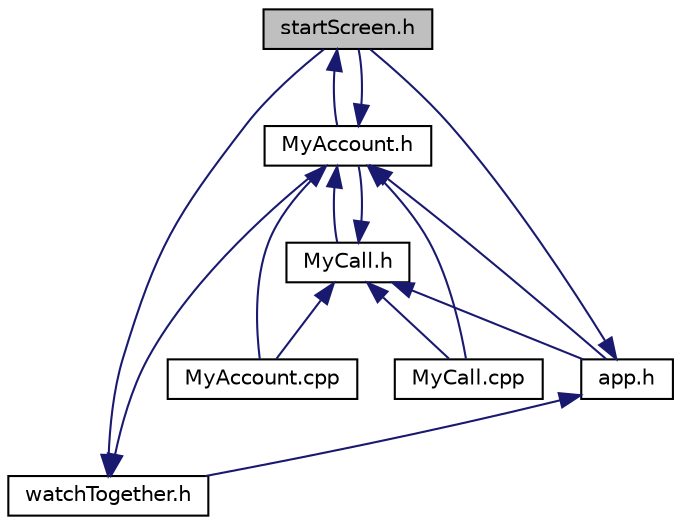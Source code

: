 digraph "startScreen.h"
{
 // LATEX_PDF_SIZE
  edge [fontname="Helvetica",fontsize="10",labelfontname="Helvetica",labelfontsize="10"];
  node [fontname="Helvetica",fontsize="10",shape=record];
  Node1 [label="startScreen.h",height=0.2,width=0.4,color="black", fillcolor="grey75", style="filled", fontcolor="black",tooltip="Contains coding for creating and showing the Start Screen."];
  Node1 -> Node2 [dir="back",color="midnightblue",fontsize="10",style="solid",fontname="Helvetica"];
  Node2 [label="MyAccount.h",height=0.2,width=0.4,color="black", fillcolor="white", style="filled",URL="$MyAccount_8h.html",tooltip="a class that holds all of the data for the user connected the server"];
  Node2 -> Node3 [dir="back",color="midnightblue",fontsize="10",style="solid",fontname="Helvetica"];
  Node3 [label="app.h",height=0.2,width=0.4,color="black", fillcolor="white", style="filled",URL="$app_8h_source.html",tooltip=" "];
  Node3 -> Node4 [dir="back",color="midnightblue",fontsize="10",style="solid",fontname="Helvetica"];
  Node4 [label="watchTogether.h",height=0.2,width=0.4,color="black", fillcolor="white", style="filled",URL="$watchTogether_8h.html",tooltip="Contains the code for running, display and managing the GUI. This is the main watch together program ..."];
  Node4 -> Node1 [dir="back",color="midnightblue",fontsize="10",style="solid",fontname="Helvetica"];
  Node4 -> Node2 [dir="back",color="midnightblue",fontsize="10",style="solid",fontname="Helvetica"];
  Node3 -> Node1 [dir="back",color="midnightblue",fontsize="10",style="solid",fontname="Helvetica"];
  Node2 -> Node5 [dir="back",color="midnightblue",fontsize="10",style="solid",fontname="Helvetica"];
  Node5 [label="MyCall.h",height=0.2,width=0.4,color="black", fillcolor="white", style="filled",URL="$MyCall_8h.html",tooltip="The MyCall class hold all of the data related to a VoIP call."];
  Node5 -> Node2 [dir="back",color="midnightblue",fontsize="10",style="solid",fontname="Helvetica"];
  Node5 -> Node3 [dir="back",color="midnightblue",fontsize="10",style="solid",fontname="Helvetica"];
  Node5 -> Node6 [dir="back",color="midnightblue",fontsize="10",style="solid",fontname="Helvetica"];
  Node6 [label="MyAccount.cpp",height=0.2,width=0.4,color="black", fillcolor="white", style="filled",URL="$MyAccount_8cpp.html",tooltip="implementation of the MyAccount class"];
  Node5 -> Node7 [dir="back",color="midnightblue",fontsize="10",style="solid",fontname="Helvetica"];
  Node7 [label="MyCall.cpp",height=0.2,width=0.4,color="black", fillcolor="white", style="filled",URL="$MyCall_8cpp.html",tooltip=" "];
  Node2 -> Node1 [dir="back",color="midnightblue",fontsize="10",style="solid",fontname="Helvetica"];
  Node2 -> Node6 [dir="back",color="midnightblue",fontsize="10",style="solid",fontname="Helvetica"];
  Node2 -> Node7 [dir="back",color="midnightblue",fontsize="10",style="solid",fontname="Helvetica"];
}
